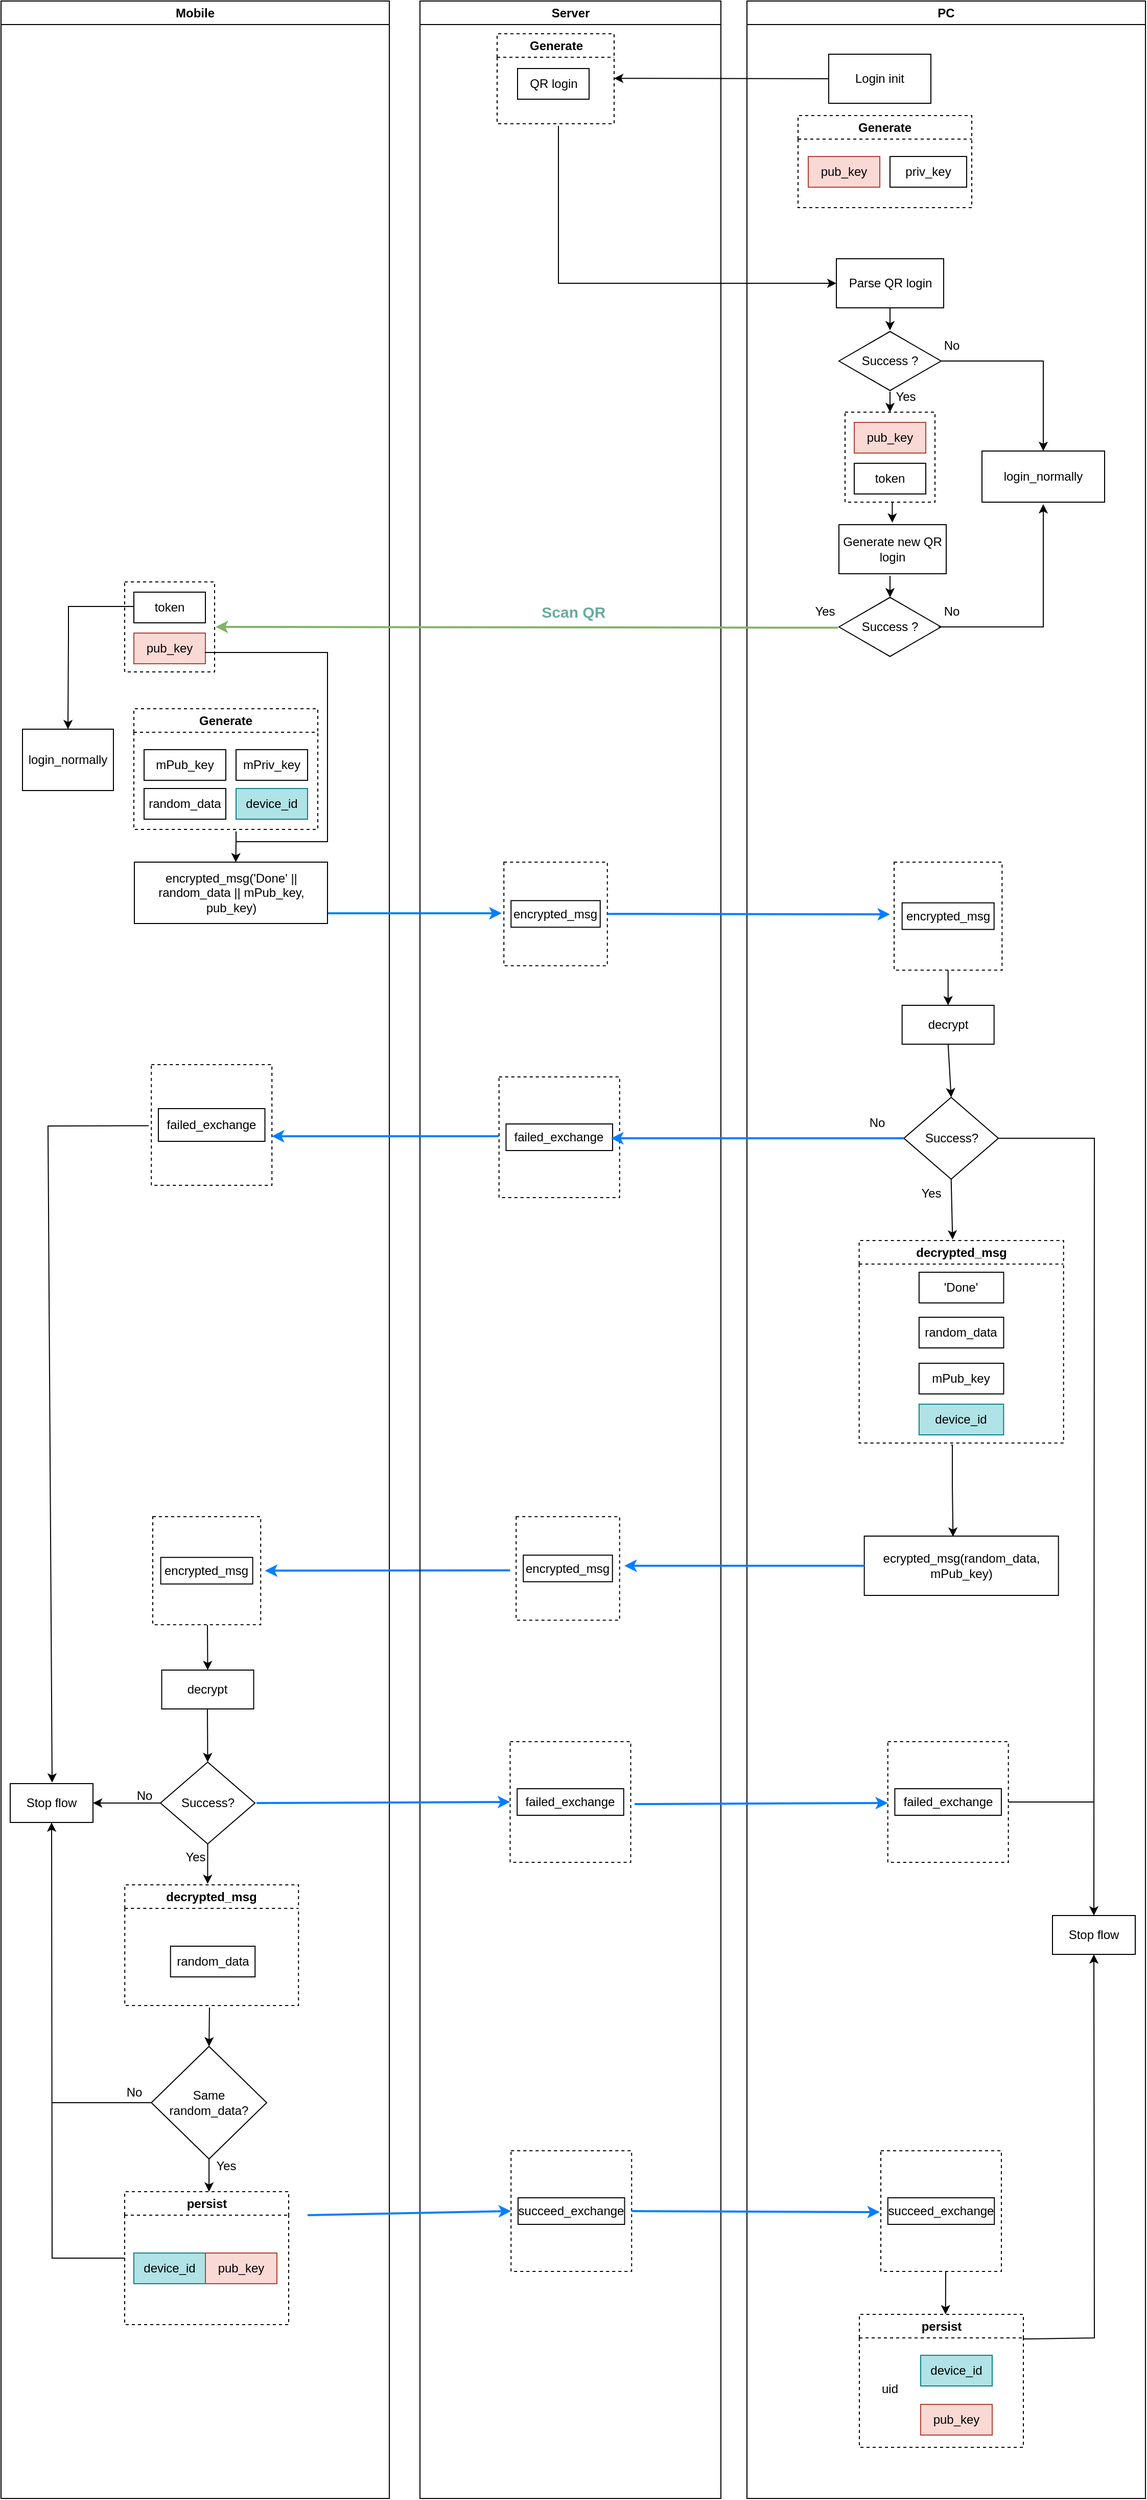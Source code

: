 <mxfile version="21.3.8" type="github">
  <diagram name="Page-1" id="e7e014a7-5840-1c2e-5031-d8a46d1fe8dd">
    <mxGraphModel dx="2049" dy="1091" grid="1" gridSize="10" guides="1" tooltips="1" connect="1" arrows="1" fold="1" page="1" pageScale="1" pageWidth="1169" pageHeight="826" background="none" math="0" shadow="0">
      <root>
        <mxCell id="0" />
        <mxCell id="1" parent="0" />
        <mxCell id="2" value="Mobile" style="swimlane;whiteSpace=wrap" parent="1" vertex="1">
          <mxGeometry x="30" y="128" width="380" height="2442" as="geometry" />
        </mxCell>
        <mxCell id="E8R9tOtTosxfVHhhN3oH-79" value="" style="whiteSpace=wrap;html=1;aspect=fixed;dashed=1;" vertex="1" parent="2">
          <mxGeometry x="121" y="568" width="88" height="88" as="geometry" />
        </mxCell>
        <mxCell id="E8R9tOtTosxfVHhhN3oH-80" value="token" style="rounded=0;whiteSpace=wrap;html=1;" vertex="1" parent="2">
          <mxGeometry x="130" y="578" width="70" height="30" as="geometry" />
        </mxCell>
        <mxCell id="E8R9tOtTosxfVHhhN3oH-81" value="pub_key" style="rounded=0;whiteSpace=wrap;html=1;fillColor=#fad9d5;strokeColor=#ae4132;" vertex="1" parent="2">
          <mxGeometry x="130" y="618" width="70" height="30" as="geometry" />
        </mxCell>
        <mxCell id="E8R9tOtTosxfVHhhN3oH-88" value="Generate" style="swimlane;whiteSpace=wrap;html=1;dashed=1;" vertex="1" parent="2">
          <mxGeometry x="130" y="692" width="180" height="118" as="geometry">
            <mxRectangle x="50" y="112" width="90" height="30" as="alternateBounds" />
          </mxGeometry>
        </mxCell>
        <mxCell id="E8R9tOtTosxfVHhhN3oH-89" value="mPub_key" style="rounded=0;whiteSpace=wrap;html=1;" vertex="1" parent="E8R9tOtTosxfVHhhN3oH-88">
          <mxGeometry x="10" y="40" width="80" height="30" as="geometry" />
        </mxCell>
        <mxCell id="E8R9tOtTosxfVHhhN3oH-90" value="mPriv_key" style="rounded=0;whiteSpace=wrap;html=1;" vertex="1" parent="E8R9tOtTosxfVHhhN3oH-88">
          <mxGeometry x="100" y="40" width="70" height="30" as="geometry" />
        </mxCell>
        <mxCell id="E8R9tOtTosxfVHhhN3oH-92" value="random_data" style="rounded=0;whiteSpace=wrap;html=1;" vertex="1" parent="E8R9tOtTosxfVHhhN3oH-88">
          <mxGeometry x="10" y="78" width="80" height="30" as="geometry" />
        </mxCell>
        <mxCell id="E8R9tOtTosxfVHhhN3oH-313" value="device_id" style="rounded=0;whiteSpace=wrap;html=1;fillColor=#b0e3e6;strokeColor=#0e8088;" vertex="1" parent="E8R9tOtTosxfVHhhN3oH-88">
          <mxGeometry x="100" y="78" width="70" height="30" as="geometry" />
        </mxCell>
        <mxCell id="E8R9tOtTosxfVHhhN3oH-93" value="login_normally" style="rounded=0;whiteSpace=wrap;html=1;" vertex="1" parent="2">
          <mxGeometry x="21" y="712" width="89" height="60" as="geometry" />
        </mxCell>
        <mxCell id="E8R9tOtTosxfVHhhN3oH-95" value="" style="endArrow=classic;html=1;rounded=0;entryX=0.5;entryY=0;entryDx=0;entryDy=0;" edge="1" parent="2" target="E8R9tOtTosxfVHhhN3oH-93">
          <mxGeometry width="50" height="50" relative="1" as="geometry">
            <mxPoint x="130" y="592" as="sourcePoint" />
            <mxPoint x="180" y="542" as="targetPoint" />
            <Array as="points">
              <mxPoint x="66" y="592" />
              <mxPoint x="66" y="622" />
            </Array>
          </mxGeometry>
        </mxCell>
        <mxCell id="E8R9tOtTosxfVHhhN3oH-96" value="encrypted_msg(&#39;Done&#39; || random_data || mPub_key, pub_key)" style="rounded=0;whiteSpace=wrap;html=1;" vertex="1" parent="2">
          <mxGeometry x="130.5" y="842" width="189" height="60" as="geometry" />
        </mxCell>
        <mxCell id="E8R9tOtTosxfVHhhN3oH-100" value="" style="endArrow=classic;html=1;rounded=0;entryX=0.525;entryY=0.003;entryDx=0;entryDy=0;entryPerimeter=0;" edge="1" parent="2" target="E8R9tOtTosxfVHhhN3oH-96">
          <mxGeometry width="50" height="50" relative="1" as="geometry">
            <mxPoint x="230" y="812" as="sourcePoint" />
            <mxPoint x="380" y="772" as="targetPoint" />
            <Array as="points">
              <mxPoint x="230" y="822" />
            </Array>
          </mxGeometry>
        </mxCell>
        <mxCell id="E8R9tOtTosxfVHhhN3oH-101" value="" style="endArrow=none;html=1;rounded=0;" edge="1" parent="2">
          <mxGeometry width="50" height="50" relative="1" as="geometry">
            <mxPoint x="199.5" y="637" as="sourcePoint" />
            <mxPoint x="230" y="822" as="targetPoint" />
            <Array as="points">
              <mxPoint x="319.5" y="637" />
              <mxPoint x="319.5" y="822" />
            </Array>
          </mxGeometry>
        </mxCell>
        <mxCell id="E8R9tOtTosxfVHhhN3oH-151" value="" style="whiteSpace=wrap;html=1;aspect=fixed;dashed=1;" vertex="1" parent="2">
          <mxGeometry x="147.12" y="1040" width="118" height="118" as="geometry" />
        </mxCell>
        <mxCell id="E8R9tOtTosxfVHhhN3oH-152" value="failed_exchange" style="rounded=0;whiteSpace=wrap;html=1;" vertex="1" parent="2">
          <mxGeometry x="154" y="1083" width="104.25" height="32" as="geometry" />
        </mxCell>
        <mxCell id="E8R9tOtTosxfVHhhN3oH-157" value="Stop flow" style="rounded=0;whiteSpace=wrap;html=1;" vertex="1" parent="2">
          <mxGeometry x="9" y="1743" width="81" height="38" as="geometry" />
        </mxCell>
        <mxCell id="E8R9tOtTosxfVHhhN3oH-158" value="" style="endArrow=classic;html=1;rounded=0;exitX=-0.021;exitY=0.506;exitDx=0;exitDy=0;exitPerimeter=0;" edge="1" parent="2" source="E8R9tOtTosxfVHhhN3oH-151">
          <mxGeometry width="50" height="50" relative="1" as="geometry">
            <mxPoint x="141.99" y="1112" as="sourcePoint" />
            <mxPoint x="50" y="1742" as="targetPoint" />
            <Array as="points">
              <mxPoint x="45.99" y="1100" />
            </Array>
          </mxGeometry>
        </mxCell>
        <mxCell id="E8R9tOtTosxfVHhhN3oH-185" value="" style="whiteSpace=wrap;html=1;aspect=fixed;dashed=1;" vertex="1" parent="2">
          <mxGeometry x="148.49" y="1482" width="105.63" height="105.63" as="geometry" />
        </mxCell>
        <mxCell id="E8R9tOtTosxfVHhhN3oH-186" value="encrypted_msg" style="rounded=0;whiteSpace=wrap;html=1;" vertex="1" parent="2">
          <mxGeometry x="156.3" y="1521.82" width="90" height="26" as="geometry" />
        </mxCell>
        <mxCell id="E8R9tOtTosxfVHhhN3oH-187" value="decrypt" style="rounded=0;whiteSpace=wrap;html=1;" vertex="1" parent="2">
          <mxGeometry x="157.25" y="1632" width="90" height="38" as="geometry" />
        </mxCell>
        <mxCell id="E8R9tOtTosxfVHhhN3oH-188" value="decrypted_msg" style="swimlane;whiteSpace=wrap;html=1;dashed=1;" vertex="1" parent="2">
          <mxGeometry x="121.12" y="1842" width="170" height="118" as="geometry" />
        </mxCell>
        <mxCell id="E8R9tOtTosxfVHhhN3oH-190" value="random_data" style="rounded=0;whiteSpace=wrap;html=1;" vertex="1" parent="E8R9tOtTosxfVHhhN3oH-188">
          <mxGeometry x="44.75" y="60" width="82.75" height="30" as="geometry" />
        </mxCell>
        <mxCell id="E8R9tOtTosxfVHhhN3oH-204" value="" style="endArrow=classic;html=1;rounded=0;entryX=0.5;entryY=0;entryDx=0;entryDy=0;" edge="1" parent="E8R9tOtTosxfVHhhN3oH-188" target="E8R9tOtTosxfVHhhN3oH-197">
          <mxGeometry width="50" height="50" relative="1" as="geometry">
            <mxPoint x="82.88" y="120" as="sourcePoint" />
            <mxPoint x="137.13" y="70" as="targetPoint" />
          </mxGeometry>
        </mxCell>
        <mxCell id="E8R9tOtTosxfVHhhN3oH-196" value="Success?" style="rhombus;whiteSpace=wrap;html=1;" vertex="1" parent="2">
          <mxGeometry x="156" y="1722" width="92.5" height="80" as="geometry" />
        </mxCell>
        <mxCell id="E8R9tOtTosxfVHhhN3oH-197" value="Same random_data?" style="rhombus;whiteSpace=wrap;html=1;" vertex="1" parent="2">
          <mxGeometry x="147.12" y="2000" width="112.88" height="110" as="geometry" />
        </mxCell>
        <mxCell id="E8R9tOtTosxfVHhhN3oH-200" value="" style="endArrow=classic;html=1;rounded=0;entryX=0.5;entryY=0;entryDx=0;entryDy=0;" edge="1" parent="2" target="E8R9tOtTosxfVHhhN3oH-187">
          <mxGeometry width="50" height="50" relative="1" as="geometry">
            <mxPoint x="202" y="1588" as="sourcePoint" />
            <mxPoint x="254.12" y="1537.63" as="targetPoint" />
          </mxGeometry>
        </mxCell>
        <mxCell id="E8R9tOtTosxfVHhhN3oH-201" value="" style="endArrow=classic;html=1;rounded=0;entryX=0.5;entryY=0;entryDx=0;entryDy=0;" edge="1" parent="2" target="E8R9tOtTosxfVHhhN3oH-196">
          <mxGeometry width="50" height="50" relative="1" as="geometry">
            <mxPoint x="201.99" y="1670" as="sourcePoint" />
            <mxPoint x="201.99" y="1714" as="targetPoint" />
          </mxGeometry>
        </mxCell>
        <mxCell id="E8R9tOtTosxfVHhhN3oH-203" value="" style="endArrow=classic;html=1;rounded=0;exitX=0.5;exitY=1;exitDx=0;exitDy=0;entryX=0.477;entryY=-0.008;entryDx=0;entryDy=0;entryPerimeter=0;" edge="1" parent="2" source="E8R9tOtTosxfVHhhN3oH-196" target="E8R9tOtTosxfVHhhN3oH-188">
          <mxGeometry width="50" height="50" relative="1" as="geometry">
            <mxPoint x="350" y="1882" as="sourcePoint" />
            <mxPoint x="400" y="1832" as="targetPoint" />
          </mxGeometry>
        </mxCell>
        <mxCell id="E8R9tOtTosxfVHhhN3oH-206" value="" style="endArrow=classic;html=1;rounded=0;exitX=0;exitY=0.5;exitDx=0;exitDy=0;entryX=1;entryY=0.5;entryDx=0;entryDy=0;" edge="1" parent="2" source="E8R9tOtTosxfVHhhN3oH-196" target="E8R9tOtTosxfVHhhN3oH-157">
          <mxGeometry width="50" height="50" relative="1" as="geometry">
            <mxPoint x="260" y="1752" as="sourcePoint" />
            <mxPoint x="310" y="1702" as="targetPoint" />
          </mxGeometry>
        </mxCell>
        <mxCell id="E8R9tOtTosxfVHhhN3oH-216" value="" style="endArrow=classic;html=1;rounded=0;strokeWidth=2;fillColor=#b1ddf0;strokeColor=#007FFF;" edge="1" parent="2">
          <mxGeometry width="50" height="50" relative="1" as="geometry">
            <mxPoint x="498.25" y="1534.48" as="sourcePoint" />
            <mxPoint x="258.25" y="1534.82" as="targetPoint" />
          </mxGeometry>
        </mxCell>
        <mxCell id="E8R9tOtTosxfVHhhN3oH-227" value="" style="endArrow=classic;html=1;rounded=0;entryX=0.5;entryY=0;entryDx=0;entryDy=0;exitX=0.5;exitY=1;exitDx=0;exitDy=0;" edge="1" parent="2" source="E8R9tOtTosxfVHhhN3oH-197">
          <mxGeometry width="50" height="50" relative="1" as="geometry">
            <mxPoint x="200" y="2112" as="sourcePoint" />
            <mxPoint x="203.56" y="2142" as="targetPoint" />
          </mxGeometry>
        </mxCell>
        <mxCell id="E8R9tOtTosxfVHhhN3oH-228" value="Yes" style="text;html=1;align=center;verticalAlign=middle;resizable=0;points=[];autosize=1;strokeColor=none;fillColor=none;" vertex="1" parent="2">
          <mxGeometry x="200" y="2102" width="40" height="30" as="geometry" />
        </mxCell>
        <mxCell id="E8R9tOtTosxfVHhhN3oH-315" value="persist" style="swimlane;whiteSpace=wrap;html=1;dashed=1;" vertex="1" parent="2">
          <mxGeometry x="121" y="2142" width="160.5" height="130" as="geometry" />
        </mxCell>
        <mxCell id="E8R9tOtTosxfVHhhN3oH-321" value="device_id" style="rounded=0;whiteSpace=wrap;html=1;fillColor=#b0e3e6;strokeColor=#0e8088;" vertex="1" parent="E8R9tOtTosxfVHhhN3oH-315">
          <mxGeometry x="9" y="60" width="70" height="30" as="geometry" />
        </mxCell>
        <mxCell id="E8R9tOtTosxfVHhhN3oH-320" value="pub_key" style="rounded=0;whiteSpace=wrap;html=1;fillColor=#fad9d5;strokeColor=#ae4132;" vertex="1" parent="E8R9tOtTosxfVHhhN3oH-315">
          <mxGeometry x="79" y="60" width="70" height="30" as="geometry" />
        </mxCell>
        <mxCell id="E8R9tOtTosxfVHhhN3oH-322" value="" style="endArrow=classic;html=1;rounded=0;exitX=0;exitY=0.5;exitDx=0;exitDy=0;entryX=0.5;entryY=1;entryDx=0;entryDy=0;" edge="1" parent="2" source="E8R9tOtTosxfVHhhN3oH-315" target="E8R9tOtTosxfVHhhN3oH-157">
          <mxGeometry width="50" height="50" relative="1" as="geometry">
            <mxPoint x="360" y="1932" as="sourcePoint" />
            <mxPoint x="410" y="1882" as="targetPoint" />
            <Array as="points">
              <mxPoint x="50" y="2207" />
            </Array>
          </mxGeometry>
        </mxCell>
        <mxCell id="3" value="Server" style="swimlane;whiteSpace=wrap" parent="1" vertex="1">
          <mxGeometry x="440" y="128" width="294.5" height="2442" as="geometry">
            <mxRectangle x="444.5" y="128" width="80" height="30" as="alternateBounds" />
          </mxGeometry>
        </mxCell>
        <mxCell id="E8R9tOtTosxfVHhhN3oH-42" value="Generate" style="swimlane;whiteSpace=wrap;html=1;dashed=1;fillColor=default;" vertex="1" parent="3">
          <mxGeometry x="75.5" y="32" width="114.5" height="88" as="geometry" />
        </mxCell>
        <mxCell id="E8R9tOtTosxfVHhhN3oH-45" value="QR login" style="rounded=0;whiteSpace=wrap;html=1;" vertex="1" parent="E8R9tOtTosxfVHhhN3oH-42">
          <mxGeometry x="20" y="34" width="70" height="30" as="geometry" />
        </mxCell>
        <mxCell id="E8R9tOtTosxfVHhhN3oH-56" value="" style="endArrow=classic;html=1;rounded=0;entryX=0;entryY=0.5;entryDx=0;entryDy=0;" edge="1" parent="E8R9tOtTosxfVHhhN3oH-42" target="E8R9tOtTosxfVHhhN3oH-55">
          <mxGeometry width="50" height="50" relative="1" as="geometry">
            <mxPoint x="60" y="90" as="sourcePoint" />
            <mxPoint x="110" y="40" as="targetPoint" />
            <Array as="points">
              <mxPoint x="60" y="244" />
            </Array>
          </mxGeometry>
        </mxCell>
        <mxCell id="E8R9tOtTosxfVHhhN3oH-46" value="" style="endArrow=classic;html=1;rounded=0;exitX=0;exitY=0.5;exitDx=0;exitDy=0;" edge="1" parent="3" source="E8R9tOtTosxfVHhhN3oH-41">
          <mxGeometry width="50" height="50" relative="1" as="geometry">
            <mxPoint x="423.5" y="76" as="sourcePoint" />
            <mxPoint x="190" y="75.58" as="targetPoint" />
          </mxGeometry>
        </mxCell>
        <mxCell id="E8R9tOtTosxfVHhhN3oH-87" value="Scan QR&amp;nbsp;" style="text;html=1;strokeColor=none;fillColor=none;align=center;verticalAlign=middle;whiteSpace=wrap;rounded=0;fontSize=15;fontStyle=1;fontColor=#67AB9F;" vertex="1" parent="3">
          <mxGeometry x="115" y="582" width="75" height="30" as="geometry" />
        </mxCell>
        <mxCell id="E8R9tOtTosxfVHhhN3oH-122" value="" style="whiteSpace=wrap;html=1;aspect=fixed;dashed=1;" vertex="1" parent="3">
          <mxGeometry x="82.13" y="842" width="101.25" height="101.25" as="geometry" />
        </mxCell>
        <mxCell id="E8R9tOtTosxfVHhhN3oH-123" value="encrypted_msg" style="rounded=0;whiteSpace=wrap;html=1;" vertex="1" parent="3">
          <mxGeometry x="89.13" y="879.63" width="87.25" height="26" as="geometry" />
        </mxCell>
        <mxCell id="E8R9tOtTosxfVHhhN3oH-146" value="" style="whiteSpace=wrap;html=1;aspect=fixed;dashed=1;" vertex="1" parent="3">
          <mxGeometry x="77.37" y="1052" width="118" height="118" as="geometry" />
        </mxCell>
        <mxCell id="E8R9tOtTosxfVHhhN3oH-147" value="failed_exchange" style="rounded=0;whiteSpace=wrap;html=1;" vertex="1" parent="3">
          <mxGeometry x="84.24" y="1098" width="104.25" height="26" as="geometry" />
        </mxCell>
        <mxCell id="E8R9tOtTosxfVHhhN3oH-192" value="" style="whiteSpace=wrap;html=1;aspect=fixed;dashed=1;" vertex="1" parent="3">
          <mxGeometry x="94.12" y="1482" width="101.25" height="101.25" as="geometry" />
        </mxCell>
        <mxCell id="E8R9tOtTosxfVHhhN3oH-193" value="encrypted_msg" style="rounded=0;whiteSpace=wrap;html=1;" vertex="1" parent="3">
          <mxGeometry x="101.12" y="1519.63" width="87.25" height="26" as="geometry" />
        </mxCell>
        <mxCell id="E8R9tOtTosxfVHhhN3oH-198" value="" style="whiteSpace=wrap;html=1;aspect=fixed;dashed=1;" vertex="1" parent="3">
          <mxGeometry x="89.13" y="2102" width="118" height="118" as="geometry" />
        </mxCell>
        <mxCell id="E8R9tOtTosxfVHhhN3oH-199" value="succeed_exchange" style="rounded=0;whiteSpace=wrap;html=1;" vertex="1" parent="3">
          <mxGeometry x="96.0" y="2148" width="104.25" height="26" as="geometry" />
        </mxCell>
        <mxCell id="E8R9tOtTosxfVHhhN3oH-233" value="" style="whiteSpace=wrap;html=1;aspect=fixed;dashed=1;" vertex="1" parent="3">
          <mxGeometry x="88.25" y="1702" width="118" height="118" as="geometry" />
        </mxCell>
        <mxCell id="E8R9tOtTosxfVHhhN3oH-234" value="failed_exchange" style="rounded=0;whiteSpace=wrap;html=1;" vertex="1" parent="3">
          <mxGeometry x="95.12" y="1748" width="104.25" height="26" as="geometry" />
        </mxCell>
        <mxCell id="4" value="PC" style="swimlane;whiteSpace=wrap" parent="1" vertex="1">
          <mxGeometry x="760" y="128" width="390" height="2442" as="geometry" />
        </mxCell>
        <mxCell id="E8R9tOtTosxfVHhhN3oH-41" value="Login init" style="rounded=0;whiteSpace=wrap;html=1;" vertex="1" parent="4">
          <mxGeometry x="80" y="52" width="100" height="48" as="geometry" />
        </mxCell>
        <mxCell id="E8R9tOtTosxfVHhhN3oH-47" value="Generate" style="swimlane;whiteSpace=wrap;html=1;dashed=1;" vertex="1" parent="4">
          <mxGeometry x="50" y="112" width="170" height="90" as="geometry">
            <mxRectangle x="50" y="112" width="90" height="30" as="alternateBounds" />
          </mxGeometry>
        </mxCell>
        <mxCell id="E8R9tOtTosxfVHhhN3oH-48" value="pub_key" style="rounded=0;whiteSpace=wrap;html=1;fillColor=#fad9d5;strokeColor=#ae4132;" vertex="1" parent="E8R9tOtTosxfVHhhN3oH-47">
          <mxGeometry x="10" y="40" width="70" height="30" as="geometry" />
        </mxCell>
        <mxCell id="E8R9tOtTosxfVHhhN3oH-49" value="priv_key" style="rounded=0;whiteSpace=wrap;html=1;" vertex="1" parent="E8R9tOtTosxfVHhhN3oH-47">
          <mxGeometry x="90" y="40" width="75" height="30" as="geometry" />
        </mxCell>
        <mxCell id="E8R9tOtTosxfVHhhN3oH-55" value="Parse QR login" style="rounded=0;whiteSpace=wrap;html=1;" vertex="1" parent="4">
          <mxGeometry x="87.5" y="252" width="105" height="48" as="geometry" />
        </mxCell>
        <mxCell id="E8R9tOtTosxfVHhhN3oH-57" value="Success ?" style="html=1;whiteSpace=wrap;aspect=fixed;shape=isoRectangle;" vertex="1" parent="4">
          <mxGeometry x="90" y="322" width="100" height="60" as="geometry" />
        </mxCell>
        <mxCell id="E8R9tOtTosxfVHhhN3oH-68" value="" style="whiteSpace=wrap;html=1;aspect=fixed;dashed=1;" vertex="1" parent="4">
          <mxGeometry x="96" y="402" width="88" height="88" as="geometry" />
        </mxCell>
        <mxCell id="E8R9tOtTosxfVHhhN3oH-70" value="pub_key" style="rounded=0;whiteSpace=wrap;html=1;fillColor=#fad9d5;strokeColor=#ae4132;" vertex="1" parent="4">
          <mxGeometry x="105" y="412" width="70" height="30" as="geometry" />
        </mxCell>
        <mxCell id="E8R9tOtTosxfVHhhN3oH-71" value="token" style="rounded=0;whiteSpace=wrap;html=1;" vertex="1" parent="4">
          <mxGeometry x="105" y="452" width="70" height="30" as="geometry" />
        </mxCell>
        <mxCell id="E8R9tOtTosxfVHhhN3oH-72" value="login_normally" style="rounded=0;whiteSpace=wrap;html=1;" vertex="1" parent="4">
          <mxGeometry x="230" y="440" width="120" height="50" as="geometry" />
        </mxCell>
        <mxCell id="E8R9tOtTosxfVHhhN3oH-73" value="Generate new QR login" style="rounded=0;whiteSpace=wrap;html=1;" vertex="1" parent="4">
          <mxGeometry x="90" y="512" width="105" height="48" as="geometry" />
        </mxCell>
        <mxCell id="E8R9tOtTosxfVHhhN3oH-74" value="Success ?" style="html=1;whiteSpace=wrap;aspect=fixed;shape=isoRectangle;" vertex="1" parent="4">
          <mxGeometry x="90" y="582" width="100" height="60" as="geometry" />
        </mxCell>
        <mxCell id="E8R9tOtTosxfVHhhN3oH-82" value="" style="endArrow=classic;html=1;rounded=0;strokeWidth=2;exitX=-0.01;exitY=0.513;exitDx=0;exitDy=0;exitPerimeter=0;fillColor=#d5e8d4;strokeColor=#82b366;" edge="1" parent="4" source="E8R9tOtTosxfVHhhN3oH-74">
          <mxGeometry width="50" height="50" relative="1" as="geometry">
            <mxPoint x="87.5" y="612" as="sourcePoint" />
            <mxPoint x="-520" y="612" as="targetPoint" />
          </mxGeometry>
        </mxCell>
        <mxCell id="E8R9tOtTosxfVHhhN3oH-85" value="" style="endArrow=classic;html=1;rounded=0;" edge="1" parent="4">
          <mxGeometry width="50" height="50" relative="1" as="geometry">
            <mxPoint x="187.5" y="612" as="sourcePoint" />
            <mxPoint x="290" y="492" as="targetPoint" />
            <Array as="points">
              <mxPoint x="290" y="612" />
            </Array>
          </mxGeometry>
        </mxCell>
        <mxCell id="E8R9tOtTosxfVHhhN3oH-86" value="" style="endArrow=classic;html=1;rounded=0;exitX=1;exitY=0.5;exitDx=0;exitDy=0;exitPerimeter=0;entryX=0.5;entryY=0;entryDx=0;entryDy=0;" edge="1" parent="4" source="E8R9tOtTosxfVHhhN3oH-57" target="E8R9tOtTosxfVHhhN3oH-72">
          <mxGeometry width="50" height="50" relative="1" as="geometry">
            <mxPoint x="195" y="276" as="sourcePoint" />
            <mxPoint x="290" y="422" as="targetPoint" />
            <Array as="points">
              <mxPoint x="290" y="352" />
            </Array>
          </mxGeometry>
        </mxCell>
        <mxCell id="E8R9tOtTosxfVHhhN3oH-104" value="" style="endArrow=classic;html=1;rounded=0;exitX=0.5;exitY=1;exitDx=0;exitDy=0;" edge="1" parent="4" source="E8R9tOtTosxfVHhhN3oH-55">
          <mxGeometry width="50" height="50" relative="1" as="geometry">
            <mxPoint x="137.5" y="310" as="sourcePoint" />
            <mxPoint x="140" y="322" as="targetPoint" />
          </mxGeometry>
        </mxCell>
        <mxCell id="E8R9tOtTosxfVHhhN3oH-106" value="" style="endArrow=classic;html=1;rounded=0;entryX=0.5;entryY=0;entryDx=0;entryDy=0;" edge="1" parent="4" target="E8R9tOtTosxfVHhhN3oH-68">
          <mxGeometry width="50" height="50" relative="1" as="geometry">
            <mxPoint x="140" y="382" as="sourcePoint" />
            <mxPoint x="190" y="332" as="targetPoint" />
          </mxGeometry>
        </mxCell>
        <mxCell id="E8R9tOtTosxfVHhhN3oH-107" value="" style="endArrow=classic;html=1;rounded=0;entryX=0.5;entryY=0;entryDx=0;entryDy=0;" edge="1" parent="4">
          <mxGeometry width="50" height="50" relative="1" as="geometry">
            <mxPoint x="142.21" y="490" as="sourcePoint" />
            <mxPoint x="142.21" y="510" as="targetPoint" />
          </mxGeometry>
        </mxCell>
        <mxCell id="E8R9tOtTosxfVHhhN3oH-109" value="" style="endArrow=classic;html=1;rounded=0;entryX=0.5;entryY=0.018;entryDx=0;entryDy=0;entryPerimeter=0;" edge="1" parent="4" target="E8R9tOtTosxfVHhhN3oH-74">
          <mxGeometry width="50" height="50" relative="1" as="geometry">
            <mxPoint x="140" y="562" as="sourcePoint" />
            <mxPoint x="140" y="582" as="targetPoint" />
          </mxGeometry>
        </mxCell>
        <mxCell id="E8R9tOtTosxfVHhhN3oH-110" value="No" style="text;html=1;align=center;verticalAlign=middle;resizable=0;points=[];autosize=1;strokeColor=none;fillColor=none;" vertex="1" parent="4">
          <mxGeometry x="180" y="322" width="40" height="30" as="geometry" />
        </mxCell>
        <mxCell id="E8R9tOtTosxfVHhhN3oH-111" value="Yes" style="text;html=1;align=center;verticalAlign=middle;resizable=0;points=[];autosize=1;strokeColor=none;fillColor=none;" vertex="1" parent="4">
          <mxGeometry x="135" y="372" width="40" height="30" as="geometry" />
        </mxCell>
        <mxCell id="E8R9tOtTosxfVHhhN3oH-112" value="No" style="text;html=1;align=center;verticalAlign=middle;resizable=0;points=[];autosize=1;strokeColor=none;fillColor=none;" vertex="1" parent="4">
          <mxGeometry x="180" y="582" width="40" height="30" as="geometry" />
        </mxCell>
        <mxCell id="E8R9tOtTosxfVHhhN3oH-113" value="Yes" style="text;html=1;align=center;verticalAlign=middle;resizable=0;points=[];autosize=1;strokeColor=none;fillColor=none;" vertex="1" parent="4">
          <mxGeometry x="56" y="582" width="40" height="30" as="geometry" />
        </mxCell>
        <mxCell id="E8R9tOtTosxfVHhhN3oH-162" value="" style="edgeStyle=orthogonalEdgeStyle;rounded=0;orthogonalLoop=1;jettySize=auto;html=1;entryX=0.457;entryY=0.009;entryDx=0;entryDy=0;entryPerimeter=0;" edge="1" parent="4" target="E8R9tOtTosxfVHhhN3oH-161">
          <mxGeometry relative="1" as="geometry">
            <mxPoint x="200" y="1412" as="sourcePoint" />
            <Array as="points">
              <mxPoint x="201" y="1412" />
              <mxPoint x="201" y="1452" />
              <mxPoint x="202" y="1452" />
            </Array>
          </mxGeometry>
        </mxCell>
        <mxCell id="E8R9tOtTosxfVHhhN3oH-125" value="decrypted_msg" style="swimlane;whiteSpace=wrap;html=1;dashed=1;" vertex="1" parent="4">
          <mxGeometry x="109.83" y="1212" width="200" height="198" as="geometry" />
        </mxCell>
        <mxCell id="E8R9tOtTosxfVHhhN3oH-139" value="&#39;Done&#39;" style="rounded=0;whiteSpace=wrap;html=1;" vertex="1" parent="E8R9tOtTosxfVHhhN3oH-125">
          <mxGeometry x="58.62" y="31" width="82.75" height="30" as="geometry" />
        </mxCell>
        <mxCell id="E8R9tOtTosxfVHhhN3oH-140" value="random_data" style="rounded=0;whiteSpace=wrap;html=1;" vertex="1" parent="E8R9tOtTosxfVHhhN3oH-125">
          <mxGeometry x="58.63" y="75" width="82.75" height="30" as="geometry" />
        </mxCell>
        <mxCell id="E8R9tOtTosxfVHhhN3oH-141" value="mPub_key" style="rounded=0;whiteSpace=wrap;html=1;" vertex="1" parent="E8R9tOtTosxfVHhhN3oH-125">
          <mxGeometry x="58.63" y="120" width="82.75" height="30" as="geometry" />
        </mxCell>
        <mxCell id="E8R9tOtTosxfVHhhN3oH-314" value="device_id" style="rounded=0;whiteSpace=wrap;html=1;fillColor=#b0e3e6;strokeColor=#0e8088;" vertex="1" parent="E8R9tOtTosxfVHhhN3oH-125">
          <mxGeometry x="58.62" y="160" width="82.75" height="30" as="geometry" />
        </mxCell>
        <mxCell id="E8R9tOtTosxfVHhhN3oH-142" value="Success?" style="rhombus;whiteSpace=wrap;html=1;" vertex="1" parent="4">
          <mxGeometry x="153.58" y="1072" width="92.5" height="80" as="geometry" />
        </mxCell>
        <mxCell id="E8R9tOtTosxfVHhhN3oH-143" value="decrypt" style="rounded=0;whiteSpace=wrap;html=1;" vertex="1" parent="4">
          <mxGeometry x="151.84" y="982" width="90" height="38" as="geometry" />
        </mxCell>
        <mxCell id="E8R9tOtTosxfVHhhN3oH-154" value="" style="endArrow=classic;html=1;rounded=0;exitX=0;exitY=0.5;exitDx=0;exitDy=0;strokeWidth=2;fillColor=#b1ddf0;strokeColor=#007FFF;" edge="1" parent="4" source="E8R9tOtTosxfVHhhN3oH-142">
          <mxGeometry width="50" height="50" relative="1" as="geometry">
            <mxPoint x="101.99" y="1112" as="sourcePoint" />
            <mxPoint x="-133.01" y="1112" as="targetPoint" />
          </mxGeometry>
        </mxCell>
        <mxCell id="E8R9tOtTosxfVHhhN3oH-161" value="ecrypted_msg(random_data, mPub_key)" style="whiteSpace=wrap;html=1;fontStyle=0;startSize=23;" vertex="1" parent="4">
          <mxGeometry x="114.83" y="1501" width="190" height="58" as="geometry" />
        </mxCell>
        <mxCell id="E8R9tOtTosxfVHhhN3oH-172" value="" style="endArrow=classic;html=1;rounded=0;strokeWidth=2;fillColor=#b1ddf0;strokeColor=#007FFF;exitX=0;exitY=0.5;exitDx=0;exitDy=0;" edge="1" parent="4" source="E8R9tOtTosxfVHhhN3oH-161">
          <mxGeometry width="50" height="50" relative="1" as="geometry">
            <mxPoint x="96.99" y="1532" as="sourcePoint" />
            <mxPoint x="-120" y="1530" as="targetPoint" />
          </mxGeometry>
        </mxCell>
        <mxCell id="E8R9tOtTosxfVHhhN3oH-173" value="No" style="text;html=1;align=center;verticalAlign=middle;resizable=0;points=[];autosize=1;strokeColor=none;fillColor=none;" vertex="1" parent="4">
          <mxGeometry x="106.99" y="1082" width="40" height="30" as="geometry" />
        </mxCell>
        <mxCell id="E8R9tOtTosxfVHhhN3oH-176" value="" style="whiteSpace=wrap;html=1;aspect=fixed;dashed=1;" vertex="1" parent="4">
          <mxGeometry x="144.03" y="842" width="105.63" height="105.63" as="geometry" />
        </mxCell>
        <mxCell id="E8R9tOtTosxfVHhhN3oH-177" value="encrypted_msg" style="rounded=0;whiteSpace=wrap;html=1;" vertex="1" parent="4">
          <mxGeometry x="151.84" y="881.81" width="90" height="26" as="geometry" />
        </mxCell>
        <mxCell id="E8R9tOtTosxfVHhhN3oH-214" value="" style="whiteSpace=wrap;html=1;aspect=fixed;dashed=1;" vertex="1" parent="4">
          <mxGeometry x="131.0" y="2102" width="118" height="118" as="geometry" />
        </mxCell>
        <mxCell id="E8R9tOtTosxfVHhhN3oH-215" value="succeed_exchange" style="rounded=0;whiteSpace=wrap;html=1;" vertex="1" parent="4">
          <mxGeometry x="137.87" y="2148" width="104.25" height="26" as="geometry" />
        </mxCell>
        <mxCell id="E8R9tOtTosxfVHhhN3oH-226" value="" style="endArrow=classic;html=1;rounded=0;entryX=0.54;entryY=0;entryDx=0;entryDy=0;entryPerimeter=0;" edge="1" parent="4">
          <mxGeometry width="50" height="50" relative="1" as="geometry">
            <mxPoint x="194.5" y="2220" as="sourcePoint" />
            <mxPoint x="194.36" y="2262" as="targetPoint" />
          </mxGeometry>
        </mxCell>
        <mxCell id="E8R9tOtTosxfVHhhN3oH-229" value="" style="endArrow=classic;html=1;rounded=0;exitX=0.5;exitY=1;exitDx=0;exitDy=0;entryX=0.5;entryY=0;entryDx=0;entryDy=0;" edge="1" parent="4" source="E8R9tOtTosxfVHhhN3oH-176" target="E8R9tOtTosxfVHhhN3oH-143">
          <mxGeometry width="50" height="50" relative="1" as="geometry">
            <mxPoint x="-210" y="1172" as="sourcePoint" />
            <mxPoint x="-160" y="1122" as="targetPoint" />
          </mxGeometry>
        </mxCell>
        <mxCell id="E8R9tOtTosxfVHhhN3oH-230" value="" style="endArrow=classic;html=1;rounded=0;exitX=0.5;exitY=1;exitDx=0;exitDy=0;entryX=0.5;entryY=0;entryDx=0;entryDy=0;" edge="1" parent="4" source="E8R9tOtTosxfVHhhN3oH-143" target="E8R9tOtTosxfVHhhN3oH-142">
          <mxGeometry width="50" height="50" relative="1" as="geometry">
            <mxPoint x="-210" y="1172" as="sourcePoint" />
            <mxPoint x="-160" y="1122" as="targetPoint" />
          </mxGeometry>
        </mxCell>
        <mxCell id="E8R9tOtTosxfVHhhN3oH-231" value="" style="endArrow=classic;html=1;rounded=0;exitX=0.5;exitY=1;exitDx=0;exitDy=0;entryX=0.457;entryY=-0.005;entryDx=0;entryDy=0;entryPerimeter=0;" edge="1" parent="4" source="E8R9tOtTosxfVHhhN3oH-142" target="E8R9tOtTosxfVHhhN3oH-125">
          <mxGeometry width="50" height="50" relative="1" as="geometry">
            <mxPoint x="-210" y="1172" as="sourcePoint" />
            <mxPoint x="-160" y="1122" as="targetPoint" />
          </mxGeometry>
        </mxCell>
        <mxCell id="E8R9tOtTosxfVHhhN3oH-232" value="Yes" style="text;html=1;align=center;verticalAlign=middle;resizable=0;points=[];autosize=1;strokeColor=none;fillColor=none;" vertex="1" parent="4">
          <mxGeometry x="160" y="1151" width="40" height="30" as="geometry" />
        </mxCell>
        <mxCell id="E8R9tOtTosxfVHhhN3oH-236" value="" style="whiteSpace=wrap;html=1;aspect=fixed;dashed=1;" vertex="1" parent="4">
          <mxGeometry x="137.84" y="1702" width="118" height="118" as="geometry" />
        </mxCell>
        <mxCell id="E8R9tOtTosxfVHhhN3oH-237" value="failed_exchange" style="rounded=0;whiteSpace=wrap;html=1;" vertex="1" parent="4">
          <mxGeometry x="144.71" y="1748" width="104.25" height="26" as="geometry" />
        </mxCell>
        <mxCell id="E8R9tOtTosxfVHhhN3oH-272" value="Stop flow" style="rounded=0;whiteSpace=wrap;html=1;" vertex="1" parent="4">
          <mxGeometry x="299" y="1872" width="81" height="38" as="geometry" />
        </mxCell>
        <mxCell id="E8R9tOtTosxfVHhhN3oH-273" value="" style="endArrow=classic;html=1;rounded=0;entryX=0.5;entryY=1;entryDx=0;entryDy=0;exitX=1.002;exitY=0.185;exitDx=0;exitDy=0;exitPerimeter=0;" edge="1" parent="4" source="E8R9tOtTosxfVHhhN3oH-326" target="E8R9tOtTosxfVHhhN3oH-272">
          <mxGeometry width="50" height="50" relative="1" as="geometry">
            <mxPoint x="280" y="2285" as="sourcePoint" />
            <mxPoint x="-160" y="1972" as="targetPoint" />
            <Array as="points">
              <mxPoint x="340" y="2285" />
            </Array>
          </mxGeometry>
        </mxCell>
        <mxCell id="E8R9tOtTosxfVHhhN3oH-274" value="" style="endArrow=classic;html=1;rounded=0;exitX=1;exitY=0.5;exitDx=0;exitDy=0;entryX=0.5;entryY=0;entryDx=0;entryDy=0;" edge="1" parent="4" source="E8R9tOtTosxfVHhhN3oH-142" target="E8R9tOtTosxfVHhhN3oH-272">
          <mxGeometry width="50" height="50" relative="1" as="geometry">
            <mxPoint x="309.83" y="1442" as="sourcePoint" />
            <mxPoint x="359.83" y="1392" as="targetPoint" />
            <Array as="points">
              <mxPoint x="340" y="1112" />
            </Array>
          </mxGeometry>
        </mxCell>
        <mxCell id="E8R9tOtTosxfVHhhN3oH-326" value="persist" style="swimlane;whiteSpace=wrap;html=1;dashed=1;" vertex="1" parent="4">
          <mxGeometry x="110" y="2262" width="160.5" height="130" as="geometry" />
        </mxCell>
        <mxCell id="E8R9tOtTosxfVHhhN3oH-327" value="device_id" style="rounded=0;whiteSpace=wrap;html=1;fillColor=#b0e3e6;strokeColor=#0e8088;" vertex="1" parent="E8R9tOtTosxfVHhhN3oH-326">
          <mxGeometry x="60" y="40" width="70" height="30" as="geometry" />
        </mxCell>
        <mxCell id="E8R9tOtTosxfVHhhN3oH-328" value="pub_key" style="rounded=0;whiteSpace=wrap;html=1;fillColor=#fad9d5;strokeColor=#ae4132;" vertex="1" parent="E8R9tOtTosxfVHhhN3oH-326">
          <mxGeometry x="60" y="88" width="70" height="30" as="geometry" />
        </mxCell>
        <mxCell id="E8R9tOtTosxfVHhhN3oH-329" value="uid" style="text;html=1;strokeColor=none;fillColor=none;align=center;verticalAlign=middle;whiteSpace=wrap;rounded=0;" vertex="1" parent="E8R9tOtTosxfVHhhN3oH-326">
          <mxGeometry y="58" width="60" height="30" as="geometry" />
        </mxCell>
        <mxCell id="E8R9tOtTosxfVHhhN3oH-144" value="" style="endArrow=classic;html=1;rounded=0;strokeWidth=2;fillColor=#0050ef;strokeColor=#007FFF;fontColor=#007FFF;" edge="1" parent="1">
          <mxGeometry width="50" height="50" relative="1" as="geometry">
            <mxPoint x="350" y="1020" as="sourcePoint" />
            <mxPoint x="520" y="1020" as="targetPoint" />
          </mxGeometry>
        </mxCell>
        <mxCell id="E8R9tOtTosxfVHhhN3oH-145" value="" style="endArrow=classic;html=1;rounded=0;strokeWidth=2;fillColor=#0050ef;strokeColor=#007FFF;exitX=1;exitY=0.5;exitDx=0;exitDy=0;" edge="1" parent="1" source="E8R9tOtTosxfVHhhN3oH-122">
          <mxGeometry width="50" height="50" relative="1" as="geometry">
            <mxPoint x="630" y="1020" as="sourcePoint" />
            <mxPoint x="900" y="1021" as="targetPoint" />
          </mxGeometry>
        </mxCell>
        <mxCell id="E8R9tOtTosxfVHhhN3oH-155" value="" style="endArrow=classic;html=1;rounded=0;strokeColor=#007FFF;strokeWidth=2;" edge="1" parent="1">
          <mxGeometry width="50" height="50" relative="1" as="geometry">
            <mxPoint x="516.99" y="1238" as="sourcePoint" />
            <mxPoint x="294.99" y="1238" as="targetPoint" />
          </mxGeometry>
        </mxCell>
        <mxCell id="E8R9tOtTosxfVHhhN3oH-207" value="No" style="text;html=1;align=center;verticalAlign=middle;resizable=0;points=[];autosize=1;strokeColor=none;fillColor=none;" vertex="1" parent="1">
          <mxGeometry x="150" y="1868" width="40" height="30" as="geometry" />
        </mxCell>
        <mxCell id="E8R9tOtTosxfVHhhN3oH-208" value="Yes" style="text;html=1;align=center;verticalAlign=middle;resizable=0;points=[];autosize=1;strokeColor=none;fillColor=none;" vertex="1" parent="1">
          <mxGeometry x="200" y="1928" width="40" height="30" as="geometry" />
        </mxCell>
        <mxCell id="E8R9tOtTosxfVHhhN3oH-220" value="" style="endArrow=none;html=1;rounded=0;exitX=0;exitY=0.5;exitDx=0;exitDy=0;" edge="1" parent="1" source="E8R9tOtTosxfVHhhN3oH-197">
          <mxGeometry width="50" height="50" relative="1" as="geometry">
            <mxPoint x="330" y="2130" as="sourcePoint" />
            <mxPoint x="80" y="2183" as="targetPoint" />
          </mxGeometry>
        </mxCell>
        <mxCell id="E8R9tOtTosxfVHhhN3oH-221" value="No" style="text;html=1;align=center;verticalAlign=middle;resizable=0;points=[];autosize=1;strokeColor=none;fillColor=none;" vertex="1" parent="1">
          <mxGeometry x="140" y="2158" width="40" height="30" as="geometry" />
        </mxCell>
        <mxCell id="E8R9tOtTosxfVHhhN3oH-222" value="" style="endArrow=classic;html=1;rounded=0;entryX=0;entryY=0.5;entryDx=0;entryDy=0;strokeColor=#007FFF;strokeWidth=2;" edge="1" parent="1" target="E8R9tOtTosxfVHhhN3oH-198">
          <mxGeometry width="50" height="50" relative="1" as="geometry">
            <mxPoint x="330" y="2293" as="sourcePoint" />
            <mxPoint x="540" y="2090" as="targetPoint" />
          </mxGeometry>
        </mxCell>
        <mxCell id="E8R9tOtTosxfVHhhN3oH-223" value="" style="endArrow=classic;html=1;rounded=0;exitX=1;exitY=0.5;exitDx=0;exitDy=0;strokeWidth=2;strokeColor=#007FFF;" edge="1" parent="1" source="E8R9tOtTosxfVHhhN3oH-198">
          <mxGeometry width="50" height="50" relative="1" as="geometry">
            <mxPoint x="520" y="2300" as="sourcePoint" />
            <mxPoint x="890" y="2290" as="targetPoint" />
          </mxGeometry>
        </mxCell>
        <mxCell id="E8R9tOtTosxfVHhhN3oH-235" value="" style="endArrow=classic;html=1;rounded=0;entryX=0;entryY=0.5;entryDx=0;entryDy=0;strokeWidth=2;strokeColor=#007FFF;" edge="1" parent="1" target="E8R9tOtTosxfVHhhN3oH-233">
          <mxGeometry width="50" height="50" relative="1" as="geometry">
            <mxPoint x="280" y="1890" as="sourcePoint" />
            <mxPoint x="600" y="1740" as="targetPoint" />
          </mxGeometry>
        </mxCell>
        <mxCell id="E8R9tOtTosxfVHhhN3oH-275" value="" style="endArrow=classic;html=1;rounded=0;entryX=0;entryY=0.5;entryDx=0;entryDy=0;strokeColor=#007FFF;strokeWidth=2;" edge="1" parent="1">
          <mxGeometry width="50" height="50" relative="1" as="geometry">
            <mxPoint x="650" y="1891" as="sourcePoint" />
            <mxPoint x="898" y="1890" as="targetPoint" />
          </mxGeometry>
        </mxCell>
        <mxCell id="E8R9tOtTosxfVHhhN3oH-276" value="" style="endArrow=none;html=1;rounded=0;exitX=1;exitY=0.5;exitDx=0;exitDy=0;" edge="1" parent="1" source="E8R9tOtTosxfVHhhN3oH-236">
          <mxGeometry width="50" height="50" relative="1" as="geometry">
            <mxPoint x="550" y="2010" as="sourcePoint" />
            <mxPoint x="1100" y="1889" as="targetPoint" />
          </mxGeometry>
        </mxCell>
      </root>
    </mxGraphModel>
  </diagram>
</mxfile>

